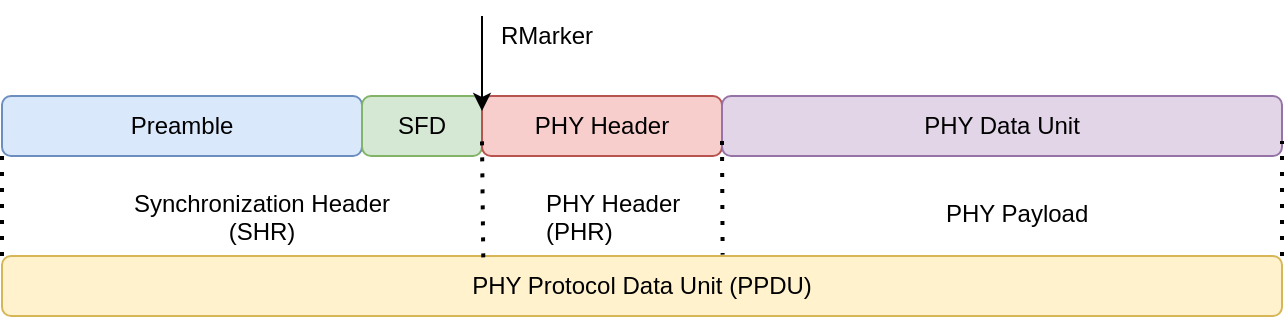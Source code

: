 <mxfile version="13.9.9" type="device"><diagram id="Ve0DphA42MgjTdvS8csA" name="Page-1"><mxGraphModel dx="918" dy="483" grid="1" gridSize="10" guides="1" tooltips="1" connect="1" arrows="1" fold="1" page="1" pageScale="1" pageWidth="850" pageHeight="1100" math="0" shadow="0"><root><mxCell id="0"/><mxCell id="1" parent="0"/><mxCell id="H9haQqfLk8BuoVrygKbX-1" value="Preamble" style="rounded=1;whiteSpace=wrap;html=1;fillColor=#dae8fc;strokeColor=#6c8ebf;" vertex="1" parent="1"><mxGeometry x="160" y="160" width="180" height="30" as="geometry"/></mxCell><mxCell id="H9haQqfLk8BuoVrygKbX-2" value="SFD" style="rounded=1;whiteSpace=wrap;html=1;fillColor=#d5e8d4;strokeColor=#82b366;" vertex="1" parent="1"><mxGeometry x="340" y="160" width="60" height="30" as="geometry"/></mxCell><mxCell id="H9haQqfLk8BuoVrygKbX-3" value="PHY Header" style="rounded=1;whiteSpace=wrap;html=1;fillColor=#f8cecc;strokeColor=#b85450;" vertex="1" parent="1"><mxGeometry x="400" y="160" width="120" height="30" as="geometry"/></mxCell><mxCell id="H9haQqfLk8BuoVrygKbX-4" value="PHY Data Unit" style="rounded=1;whiteSpace=wrap;html=1;fillColor=#e1d5e7;strokeColor=#9673a6;" vertex="1" parent="1"><mxGeometry x="520" y="160" width="280" height="30" as="geometry"/></mxCell><mxCell id="H9haQqfLk8BuoVrygKbX-5" value="PHY Protocol Data Unit (PPDU)" style="rounded=1;whiteSpace=wrap;html=1;fillColor=#fff2cc;strokeColor=#d6b656;" vertex="1" parent="1"><mxGeometry x="160" y="240" width="640" height="30" as="geometry"/></mxCell><mxCell id="H9haQqfLk8BuoVrygKbX-6" value="" style="endArrow=none;dashed=1;html=1;dashPattern=1 3;strokeWidth=2;exitX=0;exitY=0;exitDx=0;exitDy=0;entryX=0;entryY=1;entryDx=0;entryDy=0;" edge="1" parent="1" source="H9haQqfLk8BuoVrygKbX-5" target="H9haQqfLk8BuoVrygKbX-1"><mxGeometry width="50" height="50" relative="1" as="geometry"><mxPoint x="460" y="220" as="sourcePoint"/><mxPoint x="510" y="170" as="targetPoint"/></mxGeometry></mxCell><mxCell id="H9haQqfLk8BuoVrygKbX-7" value="" style="endArrow=none;dashed=1;html=1;dashPattern=1 3;strokeWidth=2;exitX=1;exitY=0.75;exitDx=0;exitDy=0;entryX=0.563;entryY=-0.023;entryDx=0;entryDy=0;entryPerimeter=0;" edge="1" parent="1" source="H9haQqfLk8BuoVrygKbX-3" target="H9haQqfLk8BuoVrygKbX-5"><mxGeometry width="50" height="50" relative="1" as="geometry"><mxPoint x="460" y="220" as="sourcePoint"/><mxPoint x="510" y="170" as="targetPoint"/></mxGeometry></mxCell><mxCell id="H9haQqfLk8BuoVrygKbX-8" value="" style="endArrow=none;dashed=1;html=1;dashPattern=1 3;strokeWidth=2;entryX=0;entryY=0.75;entryDx=0;entryDy=0;exitX=0.376;exitY=0.023;exitDx=0;exitDy=0;exitPerimeter=0;" edge="1" parent="1" source="H9haQqfLk8BuoVrygKbX-5" target="H9haQqfLk8BuoVrygKbX-3"><mxGeometry width="50" height="50" relative="1" as="geometry"><mxPoint x="460" y="220" as="sourcePoint"/><mxPoint x="510" y="170" as="targetPoint"/></mxGeometry></mxCell><mxCell id="H9haQqfLk8BuoVrygKbX-9" value="Synchronization Header &lt;br&gt;(SHR)" style="text;whiteSpace=wrap;html=1;align=center;" vertex="1" parent="1"><mxGeometry x="220" y="200" width="140" height="40" as="geometry"/></mxCell><mxCell id="H9haQqfLk8BuoVrygKbX-10" value="PHY Header &lt;br&gt;(PHR)" style="text;whiteSpace=wrap;html=1;" vertex="1" parent="1"><mxGeometry x="430" y="200" width="70" height="30" as="geometry"/></mxCell><mxCell id="H9haQqfLk8BuoVrygKbX-11" value="" style="endArrow=none;dashed=1;html=1;dashPattern=1 3;strokeWidth=2;entryX=1;entryY=0.75;entryDx=0;entryDy=0;exitX=1;exitY=0;exitDx=0;exitDy=0;" edge="1" parent="1" source="H9haQqfLk8BuoVrygKbX-5" target="H9haQqfLk8BuoVrygKbX-4"><mxGeometry width="50" height="50" relative="1" as="geometry"><mxPoint x="530" y="240" as="sourcePoint"/><mxPoint x="580" y="190" as="targetPoint"/></mxGeometry></mxCell><mxCell id="H9haQqfLk8BuoVrygKbX-12" value="&lt;meta charset=&quot;utf-8&quot;&gt;PHY Payload" style="text;whiteSpace=wrap;html=1;" vertex="1" parent="1"><mxGeometry x="630" y="205" width="100" height="30" as="geometry"/></mxCell><mxCell id="H9haQqfLk8BuoVrygKbX-14" value="" style="endArrow=classic;html=1;entryX=0;entryY=0.25;entryDx=0;entryDy=0;" edge="1" parent="1" target="H9haQqfLk8BuoVrygKbX-3"><mxGeometry width="50" height="50" relative="1" as="geometry"><mxPoint x="400" y="120" as="sourcePoint"/><mxPoint x="450" y="160" as="targetPoint"/></mxGeometry></mxCell><mxCell id="H9haQqfLk8BuoVrygKbX-16" value="RMarker" style="text;html=1;strokeColor=none;fillColor=none;align=center;verticalAlign=middle;whiteSpace=wrap;rounded=0;" vertex="1" parent="1"><mxGeometry x="405" y="120" width="55" height="20" as="geometry"/></mxCell></root></mxGraphModel></diagram></mxfile>